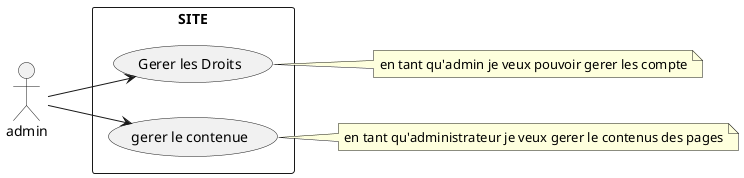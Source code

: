 @startuml

left to right direction
actor "admin" as A
rectangle SITE {
  usecase "Gerer les Droits" as uc1
  usecase "gerer le contenue" as uc2
  
}

A -->uc1
A-->uc2

note right of (uc1)
en tant qu'admin je veux pouvoir gerer les compte
end note
note right of (uc2)
en tant qu'administrateur je veux gerer le contenus des pages
end note


@enduml
